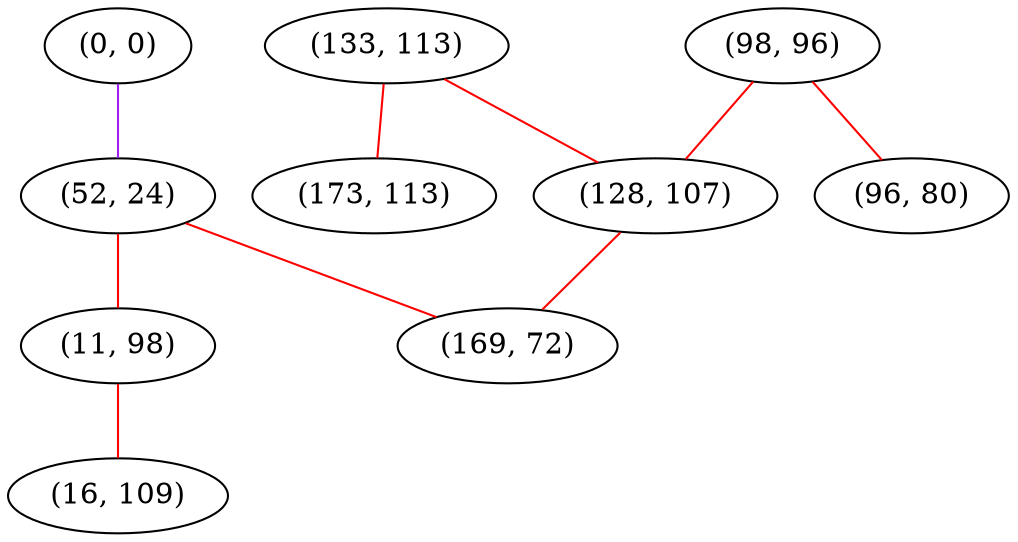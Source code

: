 graph "" {
"(0, 0)";
"(52, 24)";
"(133, 113)";
"(11, 98)";
"(98, 96)";
"(128, 107)";
"(96, 80)";
"(173, 113)";
"(16, 109)";
"(169, 72)";
"(0, 0)" -- "(52, 24)"  [color=purple, key=0, weight=4];
"(52, 24)" -- "(11, 98)"  [color=red, key=0, weight=1];
"(52, 24)" -- "(169, 72)"  [color=red, key=0, weight=1];
"(133, 113)" -- "(173, 113)"  [color=red, key=0, weight=1];
"(133, 113)" -- "(128, 107)"  [color=red, key=0, weight=1];
"(11, 98)" -- "(16, 109)"  [color=red, key=0, weight=1];
"(98, 96)" -- "(128, 107)"  [color=red, key=0, weight=1];
"(98, 96)" -- "(96, 80)"  [color=red, key=0, weight=1];
"(128, 107)" -- "(169, 72)"  [color=red, key=0, weight=1];
}
